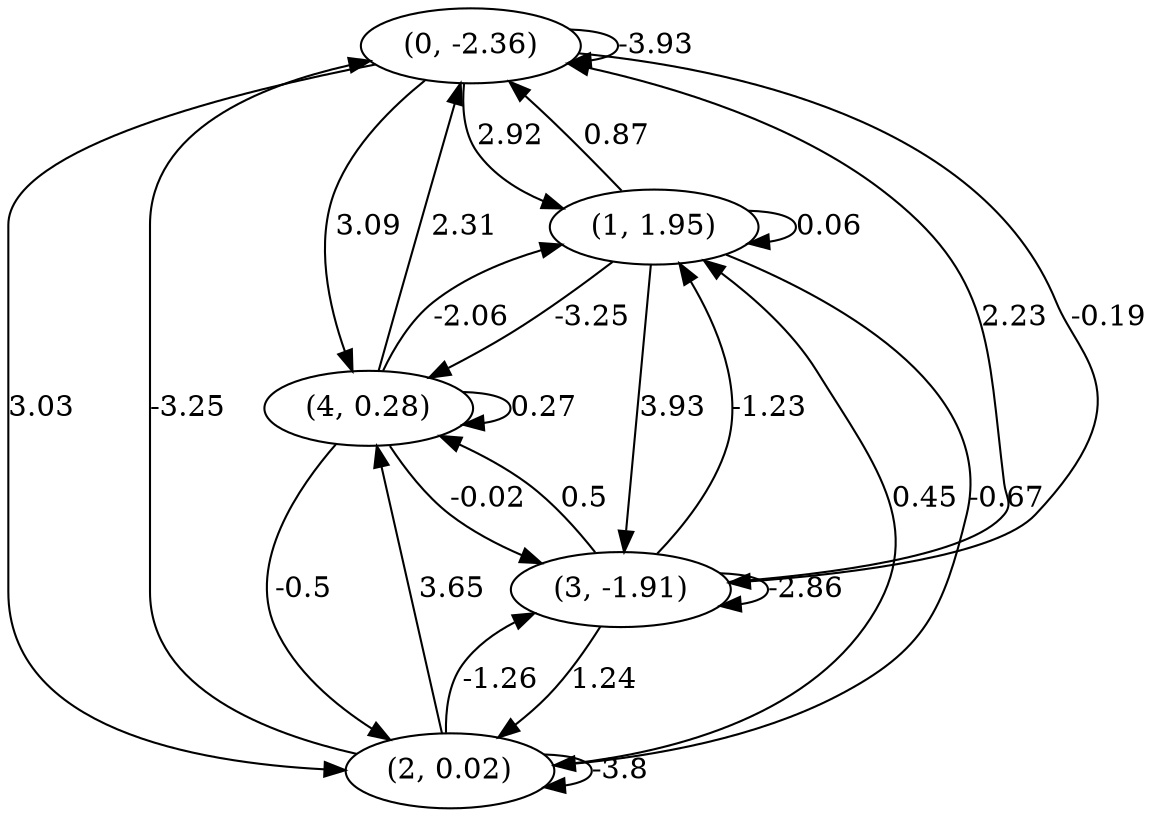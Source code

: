 digraph {
    0 [ label = "(0, -2.36)" ]
    1 [ label = "(1, 1.95)" ]
    2 [ label = "(2, 0.02)" ]
    3 [ label = "(3, -1.91)" ]
    4 [ label = "(4, 0.28)" ]
    0 -> 0 [ label = "-3.93" ]
    1 -> 1 [ label = "0.06" ]
    2 -> 2 [ label = "-3.8" ]
    3 -> 3 [ label = "-2.86" ]
    4 -> 4 [ label = "0.27" ]
    1 -> 0 [ label = "0.87" ]
    2 -> 0 [ label = "-3.25" ]
    3 -> 0 [ label = "2.23" ]
    4 -> 0 [ label = "2.31" ]
    0 -> 1 [ label = "2.92" ]
    2 -> 1 [ label = "0.45" ]
    3 -> 1 [ label = "-1.23" ]
    4 -> 1 [ label = "-2.06" ]
    0 -> 2 [ label = "3.03" ]
    1 -> 2 [ label = "-0.67" ]
    3 -> 2 [ label = "1.24" ]
    4 -> 2 [ label = "-0.5" ]
    0 -> 3 [ label = "-0.19" ]
    1 -> 3 [ label = "3.93" ]
    2 -> 3 [ label = "-1.26" ]
    4 -> 3 [ label = "-0.02" ]
    0 -> 4 [ label = "3.09" ]
    1 -> 4 [ label = "-3.25" ]
    2 -> 4 [ label = "3.65" ]
    3 -> 4 [ label = "0.5" ]
}

